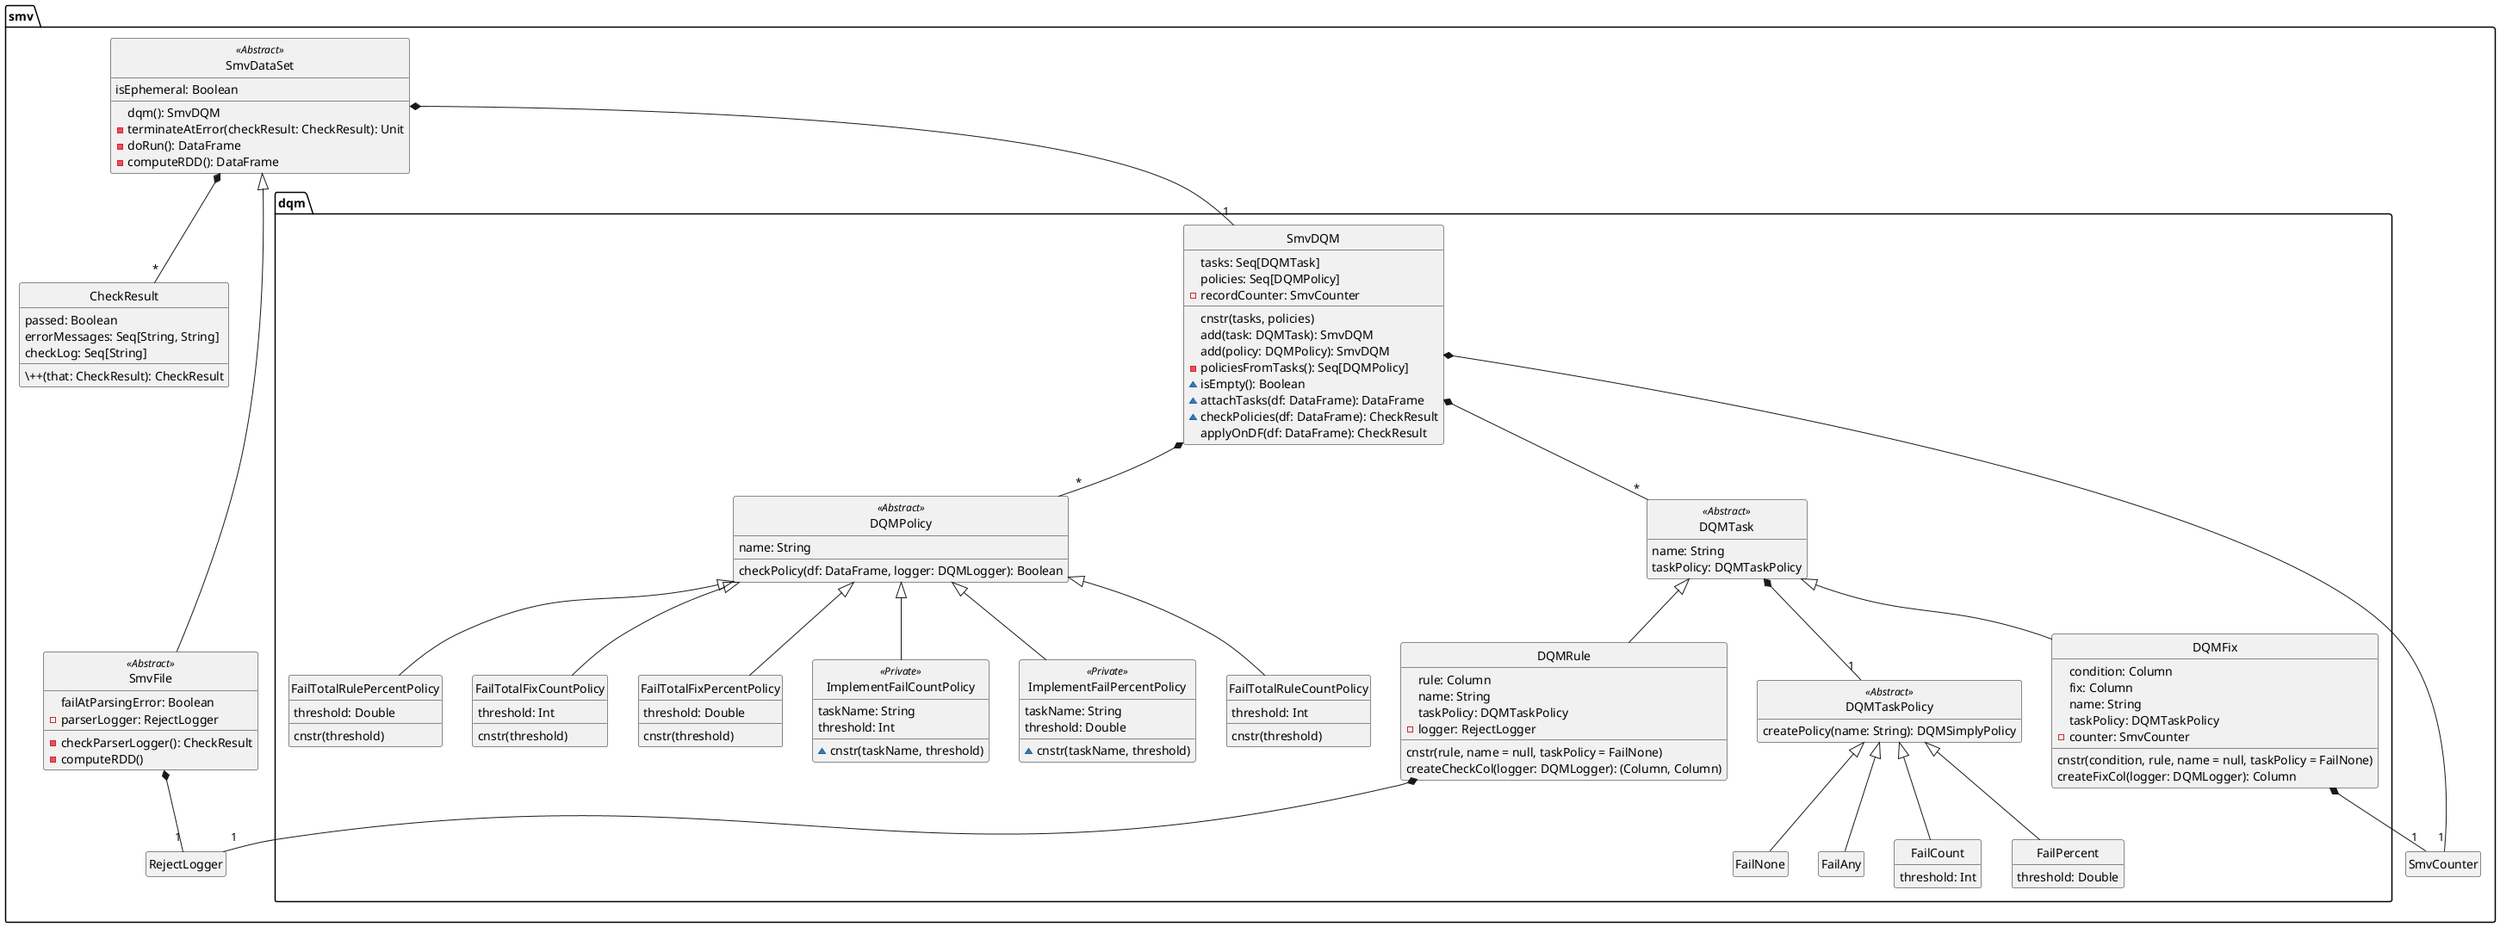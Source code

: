 @startuml
hide empty methods
hide empty fields
hide circle

namespace smv {
  class SmvDataSet <<Abstract>> {
    isEphemeral: Boolean
    dqm(): SmvDQM
    -terminateAtError(checkResult: CheckResult): Unit
    -doRun(): DataFrame
    -computeRDD(): DataFrame
  }

  class CheckResult {
    passed: Boolean
    errorMessages: Seq[String, String]
    checkLog: Seq[String]
    \++(that: CheckResult): CheckResult
  }

  class SmvFile <<Abstract>> extends SmvDataSet {
    failAtParsingError: Boolean
    -parserLogger: RejectLogger
    -checkParserLogger(): CheckResult
    -computeRDD()
  }

  class RejectLogger {
  }

  class SmvCounter {
  }

  SmvDataSet *-- "1" smv.dqm.SmvDQM
  SmvDataSet *-- "*" CheckResult
  SmvFile *-- "1" RejectLogger
}

namespace smv.dqm {

  class DQMPolicy <<Abstract>>{
    name: String
    checkPolicy(df: DataFrame, logger: DQMLogger): Boolean
  }

  class ImplementFailCountPolicy <<Private>> extends DQMPolicy {
    taskName: String
    threshold: Int
    ~cnstr(taskName, threshold)
  }

  class ImplementFailPercentPolicy <<Private>> extends DQMPolicy {
    taskName: String
    threshold: Double
    ~cnstr(taskName, threshold)
  }

  class FailTotalRuleCountPolicy extends DQMPolicy {
    threshold: Int
    cnstr(threshold)
  }

  class FailTotalRulePercentPolicy extends DQMPolicy {
    threshold: Double
    cnstr(threshold)
  }

  class FailTotalFixCountPolicy extends DQMPolicy {
    threshold: Int
    cnstr(threshold)
  }

  class FailTotalFixPercentPolicy extends DQMPolicy {
    threshold: Double
    cnstr(threshold)
  }

  class DQMTask <<Abstract>> {
    name: String
    taskPolicy: DQMTaskPolicy
  }

  class DQMRule extends DQMTask {
    rule: Column
    name: String
    taskPolicy: DQMTaskPolicy
    -logger: RejectLogger
    cnstr(rule, name = null, taskPolicy = FailNone)
    createCheckCol(logger: DQMLogger): (Column, Column)
  }

  class DQMFix extends DQMTask {
    condition: Column
    fix: Column
    name: String
    taskPolicy: DQMTaskPolicy
    -counter: SmvCounter
    cnstr(condition, rule, name = null, taskPolicy = FailNone)
    createFixCol(logger: DQMLogger): Column
  }

  class DQMTaskPolicy <<Abstract>> {
    createPolicy(name: String): DQMSimplyPolicy
  }

  class FailNone extends DQMTaskPolicy
  class FailAny extends DQMTaskPolicy
  class FailCount extends DQMTaskPolicy {
    threshold: Int
  }
  class FailPercent extends DQMTaskPolicy {
    threshold: Double
  }

  class SmvDQM {
    tasks: Seq[DQMTask]
    policies: Seq[DQMPolicy]
    -recordCounter: SmvCounter
    cnstr(tasks, policies)
    add(task: DQMTask): SmvDQM
    add(policy: DQMPolicy): SmvDQM
    -policiesFromTasks(): Seq[DQMPolicy]
    ~isEmpty(): Boolean
    ~attachTasks(df: DataFrame): DataFrame
    ~checkPolicies(df: DataFrame): CheckResult
    applyOnDF(df: DataFrame): CheckResult
  }

  SmvDQM *-- "*" DQMTask
  SmvDQM *-- "*" DQMPolicy
  DQMTask *-- "1" DQMTaskPolicy
}

smv.dqm.DQMRule *-- "1" smv.RejectLogger
smv.dqm.DQMFix *-- "1" smv.SmvCounter
smv.dqm.SmvDQM *-- "1" smv.SmvCounter

@enduml
